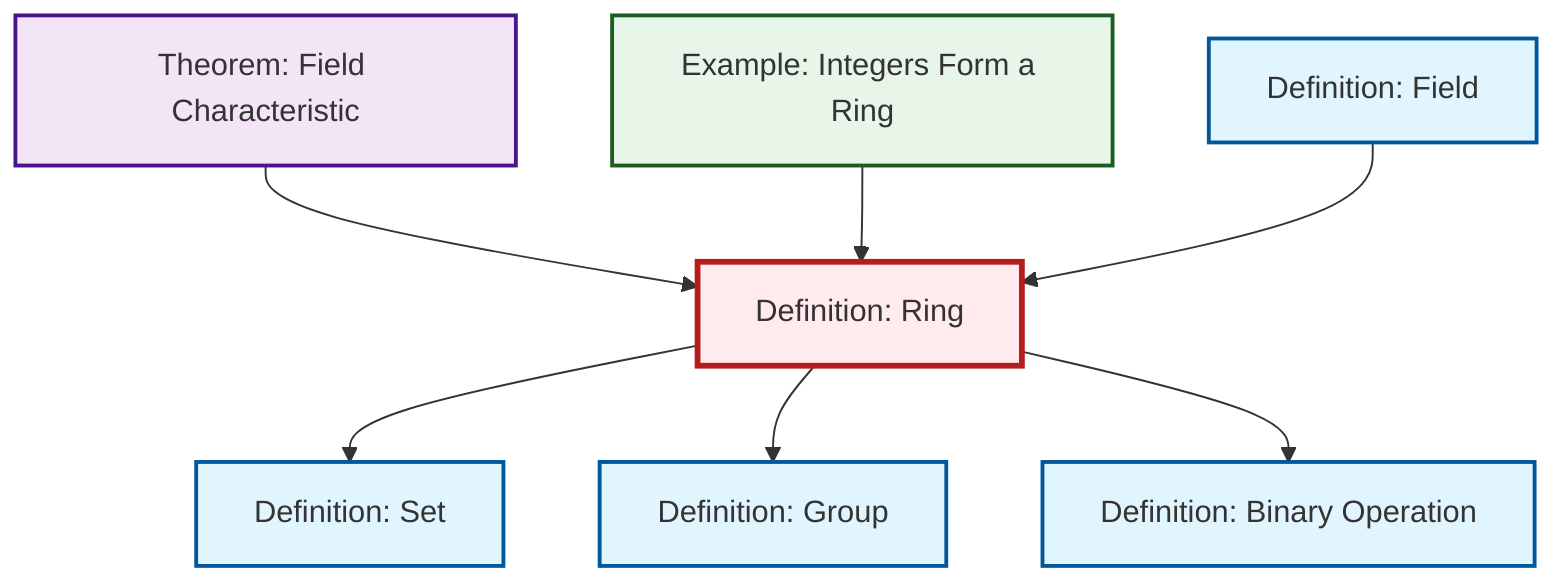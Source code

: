graph TD
    classDef definition fill:#e1f5fe,stroke:#01579b,stroke-width:2px
    classDef theorem fill:#f3e5f5,stroke:#4a148c,stroke-width:2px
    classDef axiom fill:#fff3e0,stroke:#e65100,stroke-width:2px
    classDef example fill:#e8f5e9,stroke:#1b5e20,stroke-width:2px
    classDef current fill:#ffebee,stroke:#b71c1c,stroke-width:3px
    thm-field-characteristic["Theorem: Field Characteristic"]:::theorem
    def-field["Definition: Field"]:::definition
    ex-integers-ring["Example: Integers Form a Ring"]:::example
    def-set["Definition: Set"]:::definition
    def-group["Definition: Group"]:::definition
    def-ring["Definition: Ring"]:::definition
    def-binary-operation["Definition: Binary Operation"]:::definition
    thm-field-characteristic --> def-ring
    def-ring --> def-set
    ex-integers-ring --> def-ring
    def-ring --> def-group
    def-ring --> def-binary-operation
    def-field --> def-ring
    class def-ring current